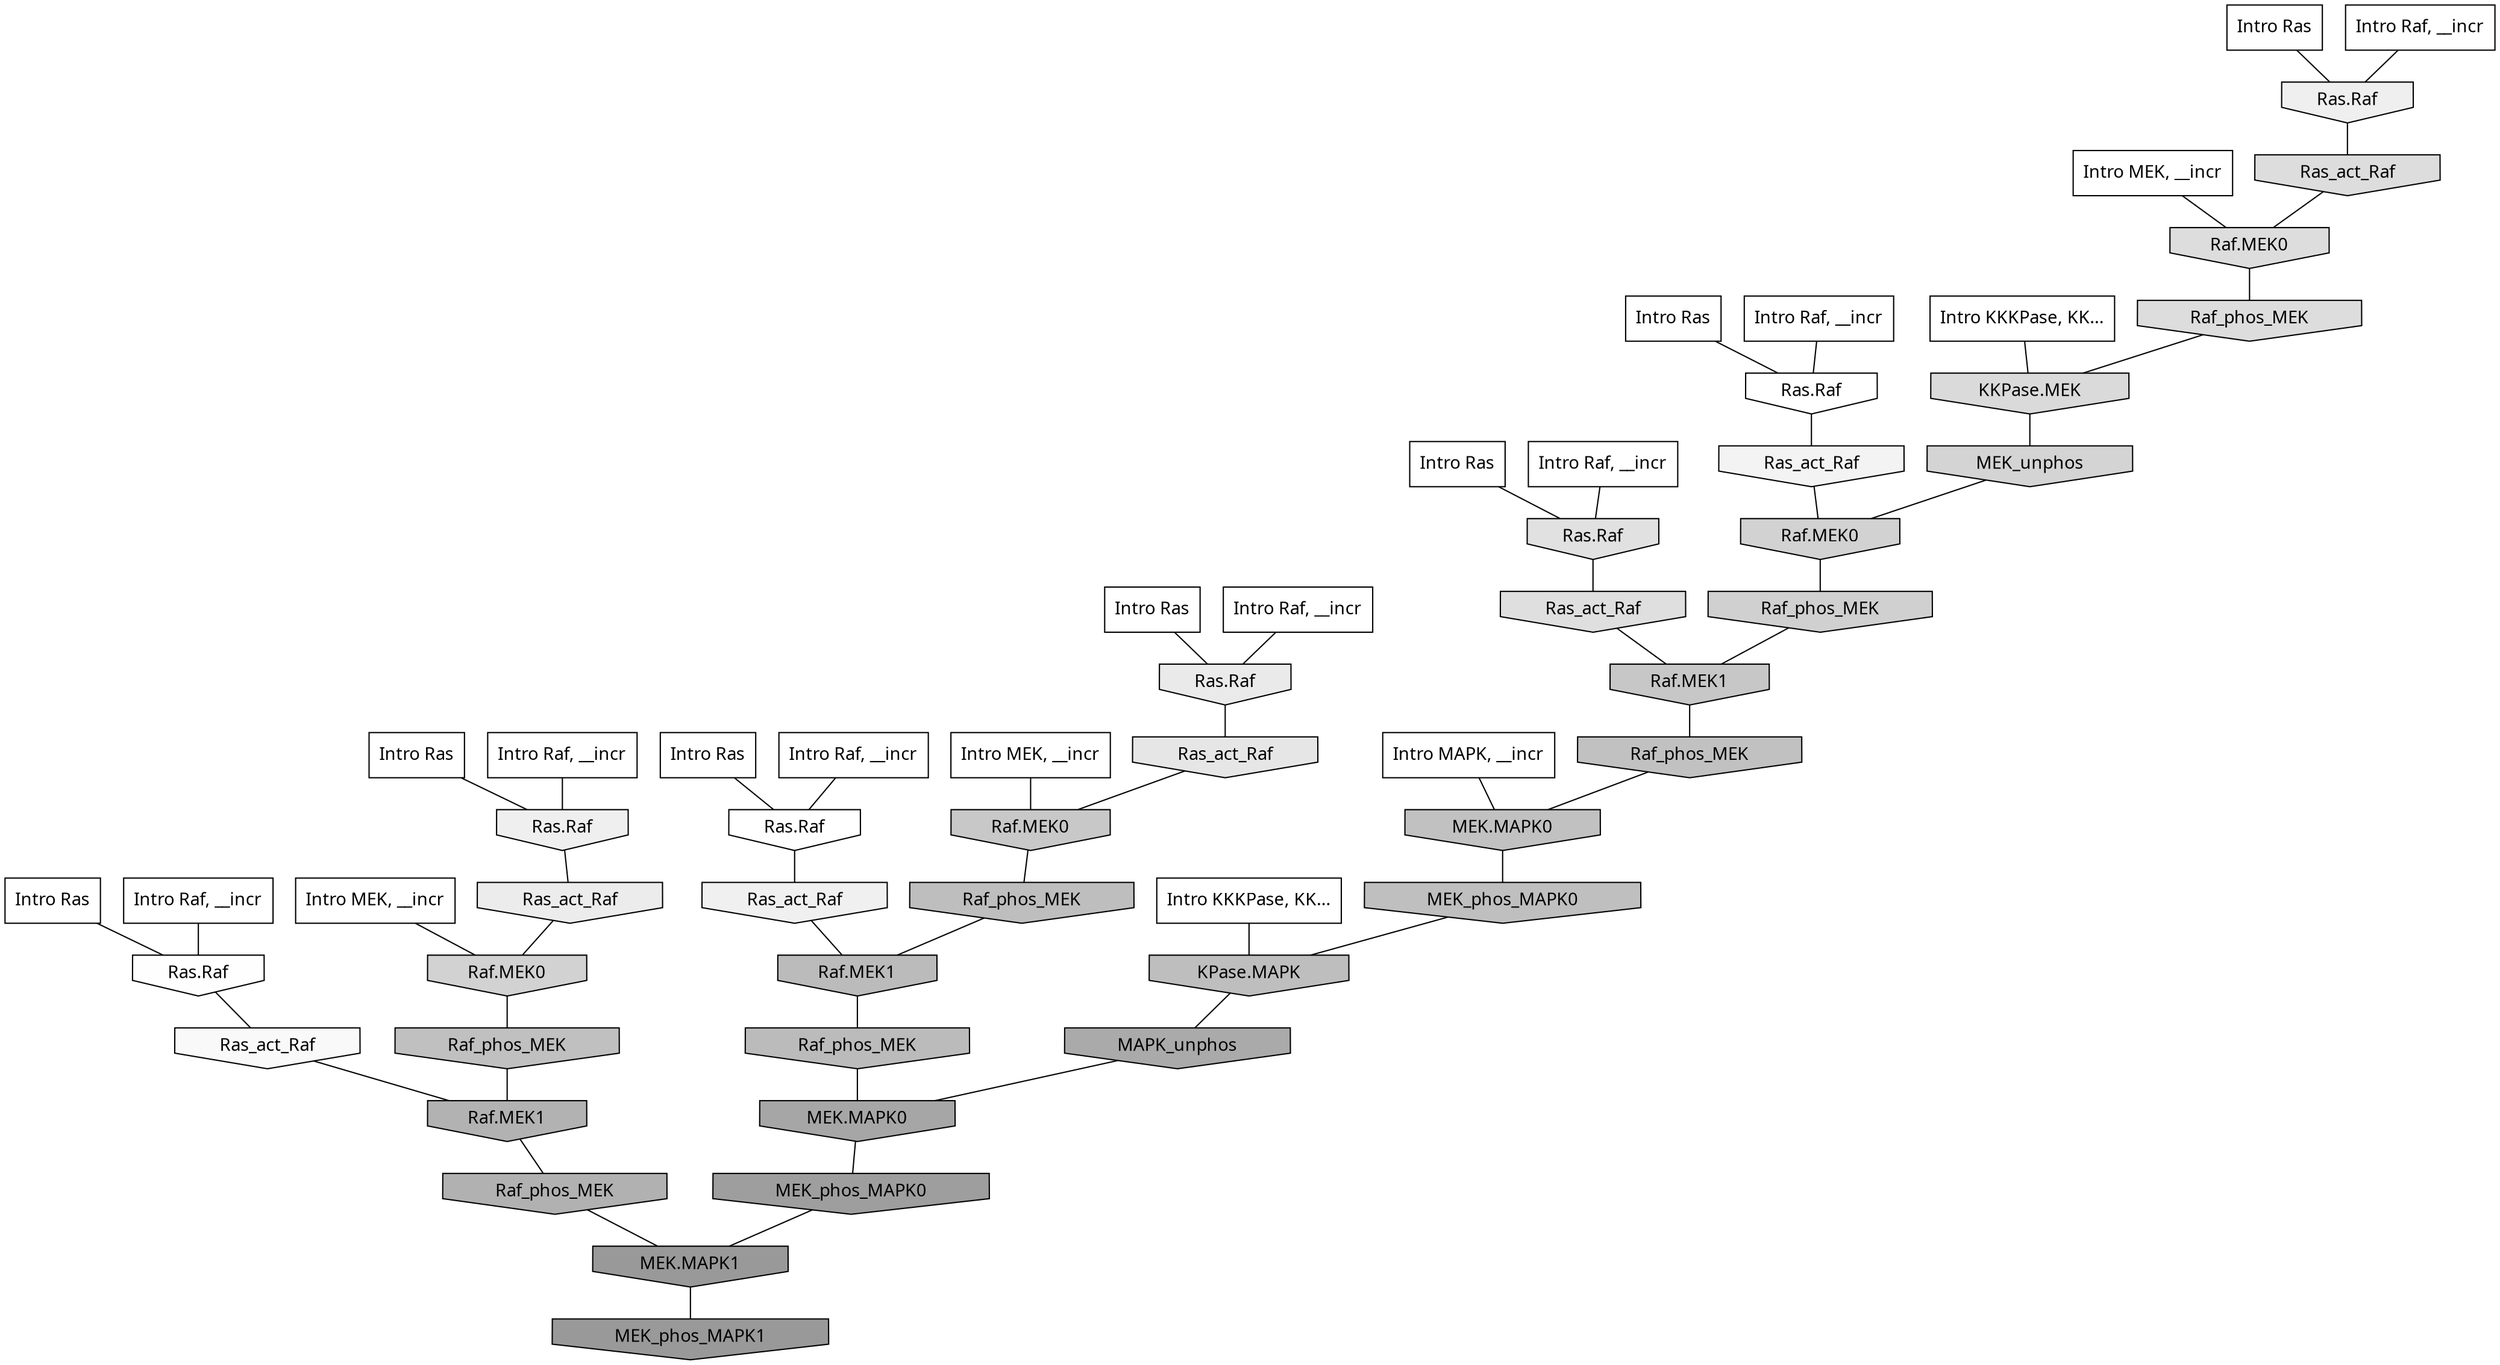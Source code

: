 digraph G{
  rankdir="TB";
  ranksep=0.30;
  node [fontname="CMU Serif"];
  edge [fontname="CMU Serif"];
  
  13 [label="Intro Ras", shape=rectangle, style=filled, fillcolor="0.000 0.000 1.000"]
  
  26 [label="Intro Ras", shape=rectangle, style=filled, fillcolor="0.000 0.000 1.000"]
  
  34 [label="Intro Ras", shape=rectangle, style=filled, fillcolor="0.000 0.000 1.000"]
  
  50 [label="Intro Ras", shape=rectangle, style=filled, fillcolor="0.000 0.000 1.000"]
  
  51 [label="Intro Ras", shape=rectangle, style=filled, fillcolor="0.000 0.000 1.000"]
  
  69 [label="Intro Ras", shape=rectangle, style=filled, fillcolor="0.000 0.000 1.000"]
  
  90 [label="Intro Ras", shape=rectangle, style=filled, fillcolor="0.000 0.000 1.000"]
  
  108 [label="Intro Raf, __incr", shape=rectangle, style=filled, fillcolor="0.000 0.000 1.000"]
  
  256 [label="Intro Raf, __incr", shape=rectangle, style=filled, fillcolor="0.000 0.000 1.000"]
  
  298 [label="Intro Raf, __incr", shape=rectangle, style=filled, fillcolor="0.000 0.000 1.000"]
  
  670 [label="Intro Raf, __incr", shape=rectangle, style=filled, fillcolor="0.000 0.000 1.000"]
  
  777 [label="Intro Raf, __incr", shape=rectangle, style=filled, fillcolor="0.000 0.000 1.000"]
  
  789 [label="Intro Raf, __incr", shape=rectangle, style=filled, fillcolor="0.000 0.000 1.000"]
  
  1007 [label="Intro Raf, __incr", shape=rectangle, style=filled, fillcolor="0.000 0.000 1.000"]
  
  1483 [label="Intro MEK, __incr", shape=rectangle, style=filled, fillcolor="0.000 0.000 1.000"]
  
  1885 [label="Intro MEK, __incr", shape=rectangle, style=filled, fillcolor="0.000 0.000 1.000"]
  
  1923 [label="Intro MEK, __incr", shape=rectangle, style=filled, fillcolor="0.000 0.000 1.000"]
  
  2693 [label="Intro MAPK, __incr", shape=rectangle, style=filled, fillcolor="0.000 0.000 1.000"]
  
  3154 [label="Intro KKKPase, KK...", shape=rectangle, style=filled, fillcolor="0.000 0.000 1.000"]
  
  3165 [label="Intro KKKPase, KK...", shape=rectangle, style=filled, fillcolor="0.000 0.000 1.000"]
  
  3276 [label="Ras.Raf", shape=invhouse, style=filled, fillcolor="0.000 0.000 1.000"]
  
  3282 [label="Ras.Raf", shape=invhouse, style=filled, fillcolor="0.000 0.000 1.000"]
  
  3334 [label="Ras.Raf", shape=invhouse, style=filled, fillcolor="0.000 0.000 0.996"]
  
  3468 [label="Ras_act_Raf", shape=invhouse, style=filled, fillcolor="0.000 0.000 0.975"]
  
  3641 [label="Ras_act_Raf", shape=invhouse, style=filled, fillcolor="0.000 0.000 0.953"]
  
  3793 [label="Ras_act_Raf", shape=invhouse, style=filled, fillcolor="0.000 0.000 0.939"]
  
  3818 [label="Ras.Raf", shape=invhouse, style=filled, fillcolor="0.000 0.000 0.937"]
  
  3838 [label="Ras.Raf", shape=invhouse, style=filled, fillcolor="0.000 0.000 0.936"]
  
  4063 [label="Ras_act_Raf", shape=invhouse, style=filled, fillcolor="0.000 0.000 0.922"]
  
  4131 [label="Ras.Raf", shape=invhouse, style=filled, fillcolor="0.000 0.000 0.917"]
  
  4396 [label="Ras_act_Raf", shape=invhouse, style=filled, fillcolor="0.000 0.000 0.899"]
  
  4685 [label="Ras.Raf", shape=invhouse, style=filled, fillcolor="0.000 0.000 0.881"]
  
  4763 [label="Ras_act_Raf", shape=invhouse, style=filled, fillcolor="0.000 0.000 0.875"]
  
  4908 [label="Ras_act_Raf", shape=invhouse, style=filled, fillcolor="0.000 0.000 0.867"]
  
  4911 [label="Raf.MEK0", shape=invhouse, style=filled, fillcolor="0.000 0.000 0.867"]
  
  4932 [label="Raf_phos_MEK", shape=invhouse, style=filled, fillcolor="0.000 0.000 0.865"]
  
  5118 [label="KKPase.MEK", shape=invhouse, style=filled, fillcolor="0.000 0.000 0.853"]
  
  5542 [label="MEK_unphos", shape=invhouse, style=filled, fillcolor="0.000 0.000 0.829"]
  
  5676 [label="Raf.MEK0", shape=invhouse, style=filled, fillcolor="0.000 0.000 0.822"]
  
  5686 [label="Raf.MEK0", shape=invhouse, style=filled, fillcolor="0.000 0.000 0.821"]
  
  5797 [label="Raf_phos_MEK", shape=invhouse, style=filled, fillcolor="0.000 0.000 0.816"]
  
  6446 [label="Raf.MEK0", shape=invhouse, style=filled, fillcolor="0.000 0.000 0.784"]
  
  6541 [label="Raf.MEK1", shape=invhouse, style=filled, fillcolor="0.000 0.000 0.781"]
  
  7230 [label="Raf_phos_MEK", shape=invhouse, style=filled, fillcolor="0.000 0.000 0.757"]
  
  7233 [label="MEK.MAPK0", shape=invhouse, style=filled, fillcolor="0.000 0.000 0.756"]
  
  7365 [label="Raf_phos_MEK", shape=invhouse, style=filled, fillcolor="0.000 0.000 0.752"]
  
  7547 [label="MEK_phos_MAPK0", shape=invhouse, style=filled, fillcolor="0.000 0.000 0.748"]
  
  7591 [label="KPase.MAPK", shape=invhouse, style=filled, fillcolor="0.000 0.000 0.746"]
  
  7657 [label="Raf_phos_MEK", shape=invhouse, style=filled, fillcolor="0.000 0.000 0.744"]
  
  7944 [label="Raf.MEK1", shape=invhouse, style=filled, fillcolor="0.000 0.000 0.734"]
  
  8016 [label="Raf_phos_MEK", shape=invhouse, style=filled, fillcolor="0.000 0.000 0.732"]
  
  9118 [label="Raf.MEK1", shape=invhouse, style=filled, fillcolor="0.000 0.000 0.699"]
  
  9331 [label="Raf_phos_MEK", shape=invhouse, style=filled, fillcolor="0.000 0.000 0.695"]
  
  10709 [label="MAPK_unphos", shape=invhouse, style=filled, fillcolor="0.000 0.000 0.665"]
  
  11475 [label="MEK.MAPK0", shape=invhouse, style=filled, fillcolor="0.000 0.000 0.651"]
  
  13395 [label="MEK_phos_MAPK0", shape=invhouse, style=filled, fillcolor="0.000 0.000 0.619"]
  
  14723 [label="MEK.MAPK1", shape=invhouse, style=filled, fillcolor="0.000 0.000 0.601"]
  
  14809 [label="MEK_phos_MAPK1", shape=invhouse, style=filled, fillcolor="0.000 0.000 0.600"]
  
  
  14723 -> 14809 [dir=none, color="0.000 0.000 0.000"] 
  13395 -> 14723 [dir=none, color="0.000 0.000 0.000"] 
  11475 -> 13395 [dir=none, color="0.000 0.000 0.000"] 
  10709 -> 11475 [dir=none, color="0.000 0.000 0.000"] 
  9331 -> 14723 [dir=none, color="0.000 0.000 0.000"] 
  9118 -> 9331 [dir=none, color="0.000 0.000 0.000"] 
  8016 -> 11475 [dir=none, color="0.000 0.000 0.000"] 
  7944 -> 8016 [dir=none, color="0.000 0.000 0.000"] 
  7657 -> 7944 [dir=none, color="0.000 0.000 0.000"] 
  7591 -> 10709 [dir=none, color="0.000 0.000 0.000"] 
  7547 -> 7591 [dir=none, color="0.000 0.000 0.000"] 
  7365 -> 9118 [dir=none, color="0.000 0.000 0.000"] 
  7233 -> 7547 [dir=none, color="0.000 0.000 0.000"] 
  7230 -> 7233 [dir=none, color="0.000 0.000 0.000"] 
  6541 -> 7230 [dir=none, color="0.000 0.000 0.000"] 
  6446 -> 7657 [dir=none, color="0.000 0.000 0.000"] 
  5797 -> 6541 [dir=none, color="0.000 0.000 0.000"] 
  5686 -> 7365 [dir=none, color="0.000 0.000 0.000"] 
  5676 -> 5797 [dir=none, color="0.000 0.000 0.000"] 
  5542 -> 5676 [dir=none, color="0.000 0.000 0.000"] 
  5118 -> 5542 [dir=none, color="0.000 0.000 0.000"] 
  4932 -> 5118 [dir=none, color="0.000 0.000 0.000"] 
  4911 -> 4932 [dir=none, color="0.000 0.000 0.000"] 
  4908 -> 4911 [dir=none, color="0.000 0.000 0.000"] 
  4763 -> 6541 [dir=none, color="0.000 0.000 0.000"] 
  4685 -> 4763 [dir=none, color="0.000 0.000 0.000"] 
  4396 -> 6446 [dir=none, color="0.000 0.000 0.000"] 
  4131 -> 4396 [dir=none, color="0.000 0.000 0.000"] 
  4063 -> 5686 [dir=none, color="0.000 0.000 0.000"] 
  3838 -> 4908 [dir=none, color="0.000 0.000 0.000"] 
  3818 -> 4063 [dir=none, color="0.000 0.000 0.000"] 
  3793 -> 7944 [dir=none, color="0.000 0.000 0.000"] 
  3641 -> 5676 [dir=none, color="0.000 0.000 0.000"] 
  3468 -> 9118 [dir=none, color="0.000 0.000 0.000"] 
  3334 -> 3468 [dir=none, color="0.000 0.000 0.000"] 
  3282 -> 3793 [dir=none, color="0.000 0.000 0.000"] 
  3276 -> 3641 [dir=none, color="0.000 0.000 0.000"] 
  3165 -> 7591 [dir=none, color="0.000 0.000 0.000"] 
  3154 -> 5118 [dir=none, color="0.000 0.000 0.000"] 
  2693 -> 7233 [dir=none, color="0.000 0.000 0.000"] 
  1923 -> 5686 [dir=none, color="0.000 0.000 0.000"] 
  1885 -> 4911 [dir=none, color="0.000 0.000 0.000"] 
  1483 -> 6446 [dir=none, color="0.000 0.000 0.000"] 
  1007 -> 3282 [dir=none, color="0.000 0.000 0.000"] 
  789 -> 3818 [dir=none, color="0.000 0.000 0.000"] 
  777 -> 3276 [dir=none, color="0.000 0.000 0.000"] 
  670 -> 4131 [dir=none, color="0.000 0.000 0.000"] 
  298 -> 3334 [dir=none, color="0.000 0.000 0.000"] 
  256 -> 4685 [dir=none, color="0.000 0.000 0.000"] 
  108 -> 3838 [dir=none, color="0.000 0.000 0.000"] 
  90 -> 4685 [dir=none, color="0.000 0.000 0.000"] 
  69 -> 3276 [dir=none, color="0.000 0.000 0.000"] 
  51 -> 3818 [dir=none, color="0.000 0.000 0.000"] 
  50 -> 4131 [dir=none, color="0.000 0.000 0.000"] 
  34 -> 3282 [dir=none, color="0.000 0.000 0.000"] 
  26 -> 3838 [dir=none, color="0.000 0.000 0.000"] 
  13 -> 3334 [dir=none, color="0.000 0.000 0.000"] 
  
  }
